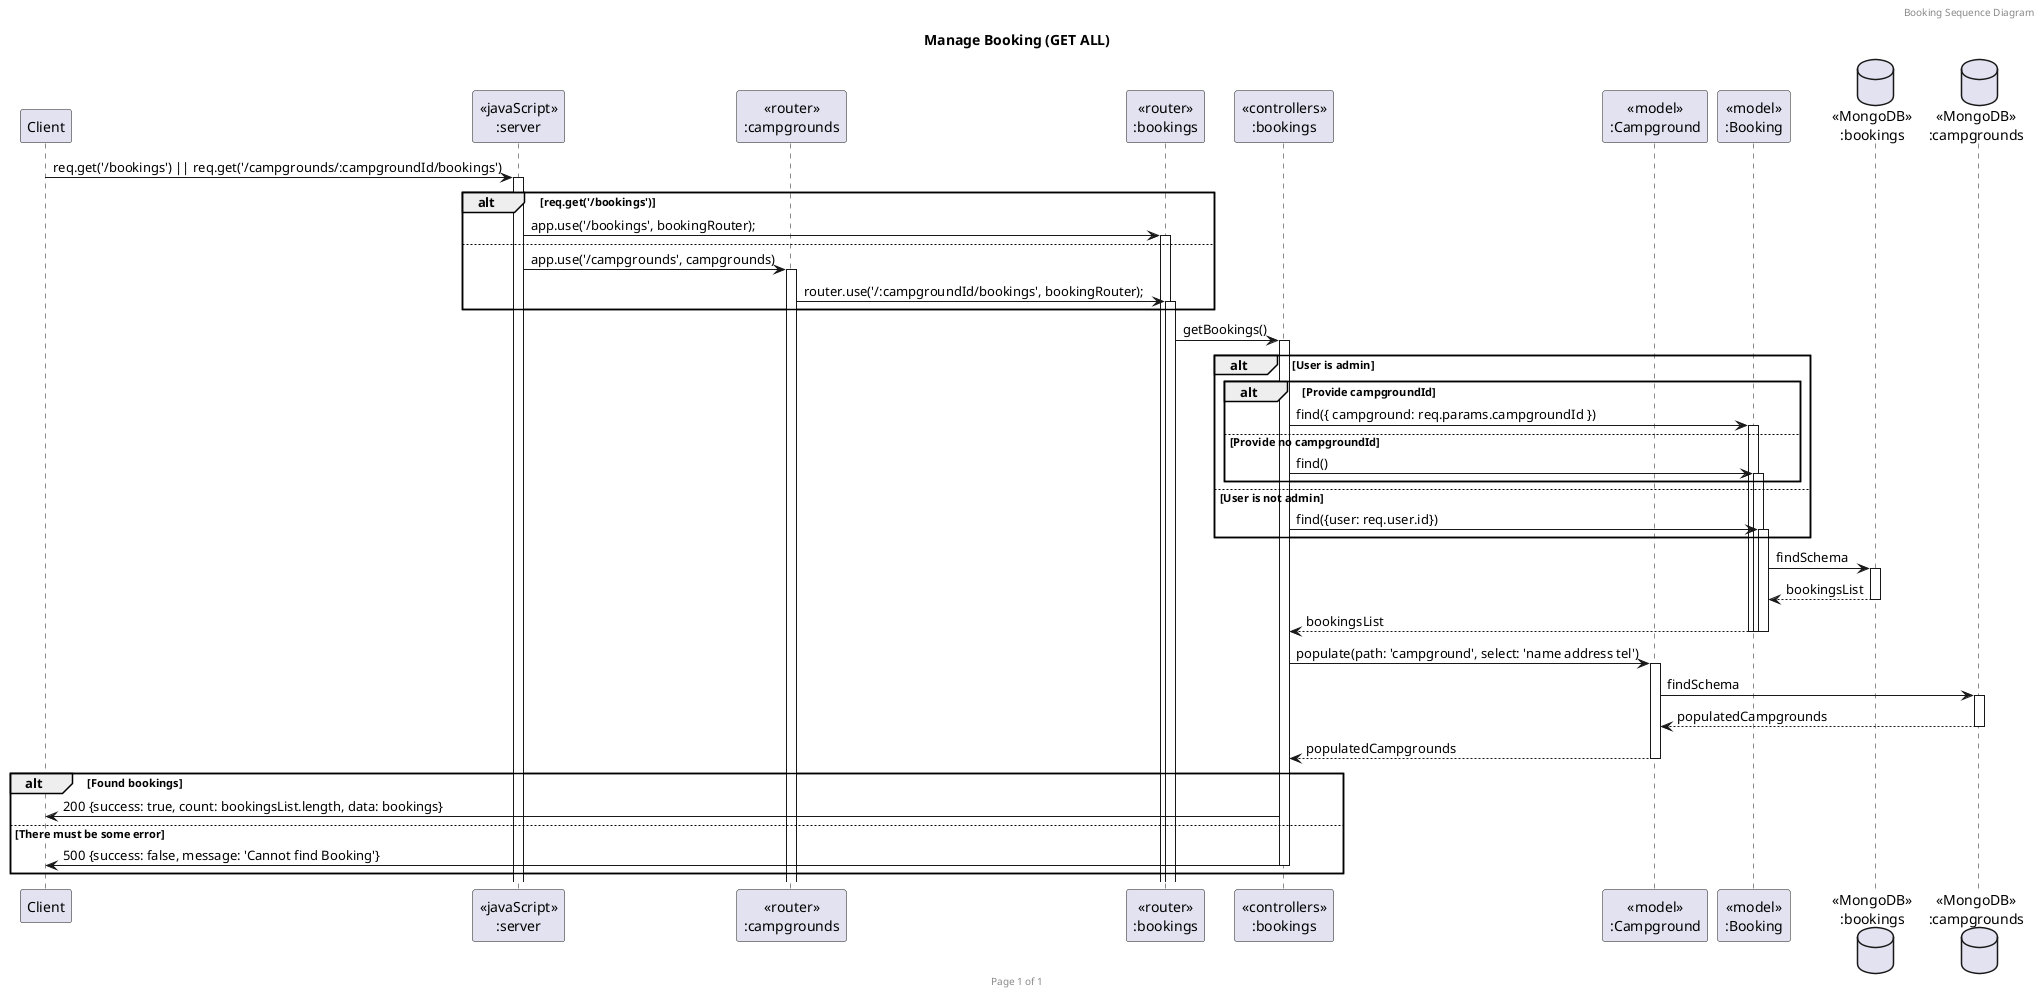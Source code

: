@startuml Manage Booking (GET ALL)

header Booking Sequence Diagram
footer Page %page% of %lastpage%
title "Manage Booking (GET ALL)"

participant "Client" as client
participant "<<javaScript>>\n:server" as server
participant "<<router>>\n:campgrounds" as routerCampgrounds
participant "<<router>>\n:bookings" as routerBookings
participant "<<controllers>>\n:bookings" as controllersBookings
participant "<<model>>\n:Campground" as modelCampground
participant "<<model>>\n:Booking" as modelBooking
database "<<MongoDB>>\n:bookings" as BookingsDatabase
database "<<MongoDB>>\n:campgrounds" as CampgroundsDatabase

client->server ++:req.get('/bookings') || req.get('/campgrounds/:campgroundId/bookings')
alt req.get('/bookings')
server->routerBookings ++:app.use('/bookings', bookingRouter);
else 
server->routerCampgrounds ++:app.use('/campgrounds', campgrounds)
routerCampgrounds->routerBookings ++:router.use('/:campgroundId/bookings', bookingRouter);
end
routerBookings -> controllersBookings ++:getBookings()

alt User is admin
    alt Provide campgroundId
        controllersBookings->modelBooking ++:find({ campground: req.params.campgroundId })
    else Provide no campgroundId
        controllersBookings->modelBooking ++:find()
    end
else User is not admin
  controllersBookings->modelBooking ++:find({user: req.user.id})
end

modelBooking ->BookingsDatabase ++: findSchema
BookingsDatabase --> modelBooking --: bookingsList
controllersBookings <-- modelBooking --: bookingsList
deactivate modelBooking
deactivate modelBooking


controllersBookings->modelCampground ++:populate(path: 'campground', select: 'name address tel')
modelCampground ->CampgroundsDatabase ++: findSchema
CampgroundsDatabase --> modelCampground --: populatedCampgrounds
controllersBookings <-- modelCampground --: populatedCampgrounds
alt Found bookings
    controllersBookings->client :200 {success: true, count: bookingsList.length, data: bookings}
else There must be some error
    controllersBookings->client --:500 {success: false, message: 'Cannot find Booking'}
end

@enduml